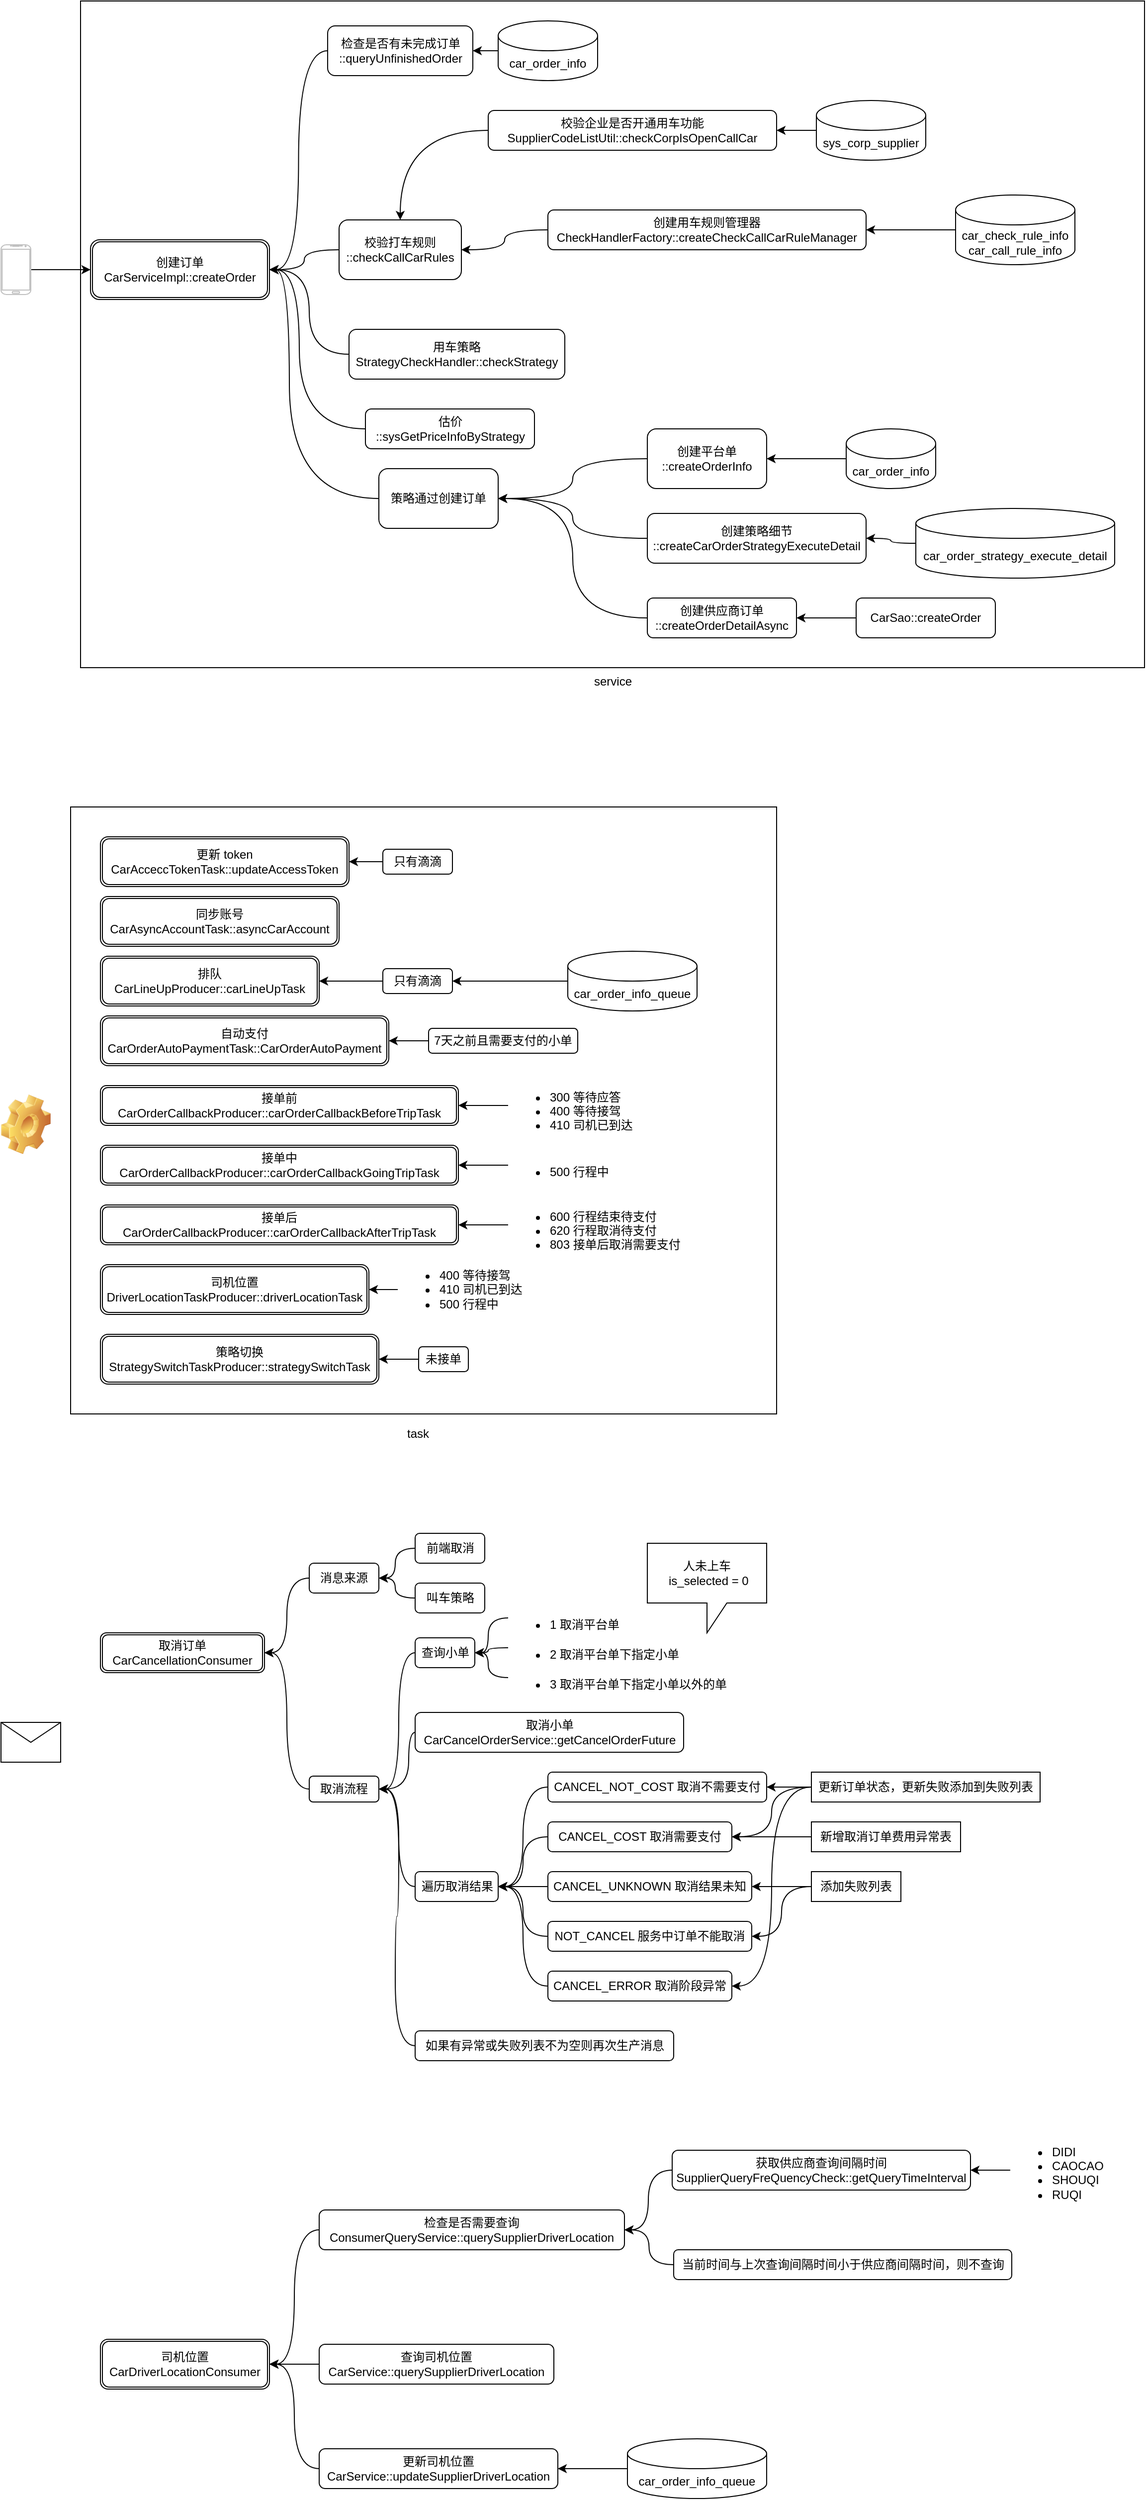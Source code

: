 <mxfile version="15.3.0" type="github">
  <diagram id="36eU4pKLtjQGRjDaztEr" name="订单状态">
    <mxGraphModel dx="2312" dy="922" grid="1" gridSize="10" guides="1" tooltips="1" connect="1" arrows="1" fold="1" page="1" pageScale="1" pageWidth="827" pageHeight="1169" math="0" shadow="0">
      <root>
        <mxCell id="0" />
        <mxCell id="1" parent="0" />
        <mxCell id="iOZaVTO8fL7gchkErI3n-64" value="" style="rounded=0;whiteSpace=wrap;html=1;" vertex="1" parent="1">
          <mxGeometry x="100" y="880" width="710" height="610" as="geometry" />
        </mxCell>
        <mxCell id="Fg9hLDMmJoLkrDjKvClW-10" value="service" style="verticalLabelPosition=bottom;verticalAlign=top;html=1;shape=mxgraph.basic.rect;fillColor2=none;strokeWidth=1;size=20;indent=5;sketch=0;shadow=0;" parent="1" vertex="1">
          <mxGeometry x="110" y="70" width="1070" height="670" as="geometry" />
        </mxCell>
        <mxCell id="Fg9hLDMmJoLkrDjKvClW-2" value="创建订单&lt;br&gt;CarServiceImpl::createOrder" style="shape=ext;double=1;rounded=1;whiteSpace=wrap;html=1;" parent="1" vertex="1">
          <mxGeometry x="120" y="310" width="180" height="60" as="geometry" />
        </mxCell>
        <mxCell id="Fg9hLDMmJoLkrDjKvClW-6" value="" style="edgeStyle=orthogonalEdgeStyle;rounded=0;orthogonalLoop=1;jettySize=auto;html=1;" parent="1" source="Fg9hLDMmJoLkrDjKvClW-5" target="Fg9hLDMmJoLkrDjKvClW-2" edge="1">
          <mxGeometry relative="1" as="geometry" />
        </mxCell>
        <mxCell id="Fg9hLDMmJoLkrDjKvClW-5" value="" style="verticalLabelPosition=bottom;verticalAlign=top;html=1;shadow=0;dashed=0;strokeWidth=1;shape=mxgraph.android.phone2;strokeColor=#c0c0c0;" parent="1" vertex="1">
          <mxGeometry x="30" y="315" width="30" height="50" as="geometry" />
        </mxCell>
        <mxCell id="iOZaVTO8fL7gchkErI3n-5" style="edgeStyle=orthogonalEdgeStyle;rounded=0;orthogonalLoop=1;jettySize=auto;html=1;entryX=1;entryY=0.5;entryDx=0;entryDy=0;curved=1;" edge="1" parent="1" source="iOZaVTO8fL7gchkErI3n-1" target="Fg9hLDMmJoLkrDjKvClW-2">
          <mxGeometry relative="1" as="geometry" />
        </mxCell>
        <mxCell id="iOZaVTO8fL7gchkErI3n-1" value="检查是否有未完成订单&lt;br&gt;::queryUnfinishedOrder" style="rounded=1;whiteSpace=wrap;html=1;" vertex="1" parent="1">
          <mxGeometry x="358.5" y="95" width="146" height="50" as="geometry" />
        </mxCell>
        <mxCell id="iOZaVTO8fL7gchkErI3n-6" value="" style="edgeStyle=orthogonalEdgeStyle;curved=1;rounded=0;orthogonalLoop=1;jettySize=auto;html=1;" edge="1" parent="1" source="iOZaVTO8fL7gchkErI3n-2" target="Fg9hLDMmJoLkrDjKvClW-2">
          <mxGeometry relative="1" as="geometry" />
        </mxCell>
        <mxCell id="iOZaVTO8fL7gchkErI3n-2" value="校验打车规则&lt;br&gt;::checkCallCarRules" style="rounded=1;whiteSpace=wrap;html=1;" vertex="1" parent="1">
          <mxGeometry x="370" y="290" width="123" height="60" as="geometry" />
        </mxCell>
        <mxCell id="iOZaVTO8fL7gchkErI3n-7" value="" style="edgeStyle=orthogonalEdgeStyle;curved=1;rounded=0;orthogonalLoop=1;jettySize=auto;html=1;" edge="1" parent="1" source="iOZaVTO8fL7gchkErI3n-3" target="iOZaVTO8fL7gchkErI3n-1">
          <mxGeometry relative="1" as="geometry" />
        </mxCell>
        <mxCell id="iOZaVTO8fL7gchkErI3n-3" value="car_order_info" style="shape=cylinder3;whiteSpace=wrap;html=1;boundedLbl=1;backgroundOutline=1;size=15;" vertex="1" parent="1">
          <mxGeometry x="530" y="90" width="100" height="60" as="geometry" />
        </mxCell>
        <mxCell id="iOZaVTO8fL7gchkErI3n-8" value="" style="edgeStyle=orthogonalEdgeStyle;curved=1;rounded=0;orthogonalLoop=1;jettySize=auto;html=1;" edge="1" parent="1" source="iOZaVTO8fL7gchkErI3n-4" target="iOZaVTO8fL7gchkErI3n-2">
          <mxGeometry relative="1" as="geometry" />
        </mxCell>
        <mxCell id="iOZaVTO8fL7gchkErI3n-4" value="校验企业是否开通用车功能&lt;br&gt;SupplierCodeListUtil::checkCorpIsOpenCallCar" style="rounded=1;whiteSpace=wrap;html=1;" vertex="1" parent="1">
          <mxGeometry x="520" y="180" width="290" height="40" as="geometry" />
        </mxCell>
        <mxCell id="iOZaVTO8fL7gchkErI3n-10" value="" style="edgeStyle=orthogonalEdgeStyle;curved=1;rounded=0;orthogonalLoop=1;jettySize=auto;html=1;" edge="1" parent="1" source="iOZaVTO8fL7gchkErI3n-9" target="iOZaVTO8fL7gchkErI3n-4">
          <mxGeometry relative="1" as="geometry" />
        </mxCell>
        <mxCell id="iOZaVTO8fL7gchkErI3n-9" value="sys_corp_supplier" style="shape=cylinder3;whiteSpace=wrap;html=1;boundedLbl=1;backgroundOutline=1;size=15;" vertex="1" parent="1">
          <mxGeometry x="850" y="170" width="110" height="60" as="geometry" />
        </mxCell>
        <mxCell id="iOZaVTO8fL7gchkErI3n-12" value="" style="edgeStyle=orthogonalEdgeStyle;curved=1;rounded=0;orthogonalLoop=1;jettySize=auto;html=1;" edge="1" parent="1" source="iOZaVTO8fL7gchkErI3n-11" target="iOZaVTO8fL7gchkErI3n-2">
          <mxGeometry relative="1" as="geometry" />
        </mxCell>
        <mxCell id="iOZaVTO8fL7gchkErI3n-11" value="创建用车规则管理器&lt;br&gt;CheckHandlerFactory::createCheckCallCarRuleManager" style="rounded=1;whiteSpace=wrap;html=1;" vertex="1" parent="1">
          <mxGeometry x="580" y="280" width="320" height="40" as="geometry" />
        </mxCell>
        <mxCell id="iOZaVTO8fL7gchkErI3n-14" value="" style="edgeStyle=orthogonalEdgeStyle;curved=1;rounded=0;orthogonalLoop=1;jettySize=auto;html=1;" edge="1" parent="1" source="iOZaVTO8fL7gchkErI3n-13" target="iOZaVTO8fL7gchkErI3n-11">
          <mxGeometry relative="1" as="geometry" />
        </mxCell>
        <mxCell id="iOZaVTO8fL7gchkErI3n-13" value="car_check_rule_info&lt;br&gt;car_call_rule_info" style="shape=cylinder3;whiteSpace=wrap;html=1;boundedLbl=1;backgroundOutline=1;size=15;" vertex="1" parent="1">
          <mxGeometry x="990" y="265" width="120" height="70" as="geometry" />
        </mxCell>
        <mxCell id="iOZaVTO8fL7gchkErI3n-16" style="edgeStyle=orthogonalEdgeStyle;curved=1;rounded=0;orthogonalLoop=1;jettySize=auto;html=1;" edge="1" parent="1" source="iOZaVTO8fL7gchkErI3n-15" target="Fg9hLDMmJoLkrDjKvClW-2">
          <mxGeometry relative="1" as="geometry">
            <Array as="points">
              <mxPoint x="340" y="425" />
              <mxPoint x="340" y="340" />
            </Array>
          </mxGeometry>
        </mxCell>
        <mxCell id="iOZaVTO8fL7gchkErI3n-15" value="用车策略&lt;br&gt;StrategyCheckHandler::checkStrategy" style="rounded=1;whiteSpace=wrap;html=1;" vertex="1" parent="1">
          <mxGeometry x="380" y="400" width="217" height="50" as="geometry" />
        </mxCell>
        <mxCell id="iOZaVTO8fL7gchkErI3n-18" style="edgeStyle=orthogonalEdgeStyle;curved=1;rounded=0;orthogonalLoop=1;jettySize=auto;html=1;entryX=1;entryY=0.5;entryDx=0;entryDy=0;" edge="1" parent="1" source="iOZaVTO8fL7gchkErI3n-17" target="Fg9hLDMmJoLkrDjKvClW-2">
          <mxGeometry relative="1" as="geometry">
            <Array as="points">
              <mxPoint x="330" y="500" />
              <mxPoint x="330" y="340" />
            </Array>
          </mxGeometry>
        </mxCell>
        <mxCell id="iOZaVTO8fL7gchkErI3n-17" value="估价&lt;br&gt;::sysGetPriceInfoByStrategy" style="rounded=1;whiteSpace=wrap;html=1;" vertex="1" parent="1">
          <mxGeometry x="396.5" y="480" width="170" height="40" as="geometry" />
        </mxCell>
        <mxCell id="iOZaVTO8fL7gchkErI3n-20" style="edgeStyle=orthogonalEdgeStyle;curved=1;rounded=0;orthogonalLoop=1;jettySize=auto;html=1;entryX=1;entryY=0.5;entryDx=0;entryDy=0;" edge="1" parent="1" source="iOZaVTO8fL7gchkErI3n-19" target="Fg9hLDMmJoLkrDjKvClW-2">
          <mxGeometry relative="1" as="geometry">
            <mxPoint x="310" y="340" as="targetPoint" />
            <Array as="points">
              <mxPoint x="320" y="570" />
              <mxPoint x="320" y="340" />
            </Array>
          </mxGeometry>
        </mxCell>
        <mxCell id="iOZaVTO8fL7gchkErI3n-19" value="策略通过创建订单" style="rounded=1;whiteSpace=wrap;html=1;" vertex="1" parent="1">
          <mxGeometry x="410" y="540" width="120" height="60" as="geometry" />
        </mxCell>
        <mxCell id="iOZaVTO8fL7gchkErI3n-22" value="" style="edgeStyle=orthogonalEdgeStyle;curved=1;rounded=0;orthogonalLoop=1;jettySize=auto;html=1;entryX=1;entryY=0.5;entryDx=0;entryDy=0;" edge="1" parent="1" source="iOZaVTO8fL7gchkErI3n-21" target="iOZaVTO8fL7gchkErI3n-19">
          <mxGeometry relative="1" as="geometry" />
        </mxCell>
        <mxCell id="iOZaVTO8fL7gchkErI3n-21" value="创建平台单&lt;br&gt;::createOrderInfo" style="rounded=1;whiteSpace=wrap;html=1;" vertex="1" parent="1">
          <mxGeometry x="680" y="500" width="120" height="60" as="geometry" />
        </mxCell>
        <mxCell id="iOZaVTO8fL7gchkErI3n-24" value="" style="edgeStyle=orthogonalEdgeStyle;curved=1;rounded=0;orthogonalLoop=1;jettySize=auto;html=1;" edge="1" parent="1" source="iOZaVTO8fL7gchkErI3n-23" target="iOZaVTO8fL7gchkErI3n-21">
          <mxGeometry relative="1" as="geometry" />
        </mxCell>
        <mxCell id="iOZaVTO8fL7gchkErI3n-23" value="car_order_info" style="shape=cylinder3;whiteSpace=wrap;html=1;boundedLbl=1;backgroundOutline=1;size=15;" vertex="1" parent="1">
          <mxGeometry x="880" y="500" width="90" height="60" as="geometry" />
        </mxCell>
        <mxCell id="iOZaVTO8fL7gchkErI3n-28" style="edgeStyle=orthogonalEdgeStyle;curved=1;rounded=0;orthogonalLoop=1;jettySize=auto;html=1;entryX=1;entryY=0.5;entryDx=0;entryDy=0;" edge="1" parent="1" source="iOZaVTO8fL7gchkErI3n-25" target="iOZaVTO8fL7gchkErI3n-19">
          <mxGeometry relative="1" as="geometry" />
        </mxCell>
        <mxCell id="iOZaVTO8fL7gchkErI3n-25" value="创建策略细节&lt;br&gt;::createCarOrderStrategyExecuteDetail" style="rounded=1;whiteSpace=wrap;html=1;" vertex="1" parent="1">
          <mxGeometry x="680" y="585" width="220" height="50" as="geometry" />
        </mxCell>
        <mxCell id="iOZaVTO8fL7gchkErI3n-27" value="" style="edgeStyle=orthogonalEdgeStyle;curved=1;rounded=0;orthogonalLoop=1;jettySize=auto;html=1;" edge="1" parent="1" source="iOZaVTO8fL7gchkErI3n-26" target="iOZaVTO8fL7gchkErI3n-25">
          <mxGeometry relative="1" as="geometry" />
        </mxCell>
        <mxCell id="iOZaVTO8fL7gchkErI3n-26" value="car_order_strategy_execute_detail" style="shape=cylinder3;whiteSpace=wrap;html=1;boundedLbl=1;backgroundOutline=1;size=15;" vertex="1" parent="1">
          <mxGeometry x="950" y="580" width="200" height="70" as="geometry" />
        </mxCell>
        <mxCell id="iOZaVTO8fL7gchkErI3n-30" style="edgeStyle=orthogonalEdgeStyle;curved=1;rounded=0;orthogonalLoop=1;jettySize=auto;html=1;entryX=1;entryY=0.5;entryDx=0;entryDy=0;" edge="1" parent="1" source="iOZaVTO8fL7gchkErI3n-29" target="iOZaVTO8fL7gchkErI3n-19">
          <mxGeometry relative="1" as="geometry" />
        </mxCell>
        <mxCell id="iOZaVTO8fL7gchkErI3n-29" value="创建供应商订单&lt;br&gt;::createOrderDetailAsync" style="rounded=1;whiteSpace=wrap;html=1;" vertex="1" parent="1">
          <mxGeometry x="680" y="670" width="150" height="40" as="geometry" />
        </mxCell>
        <mxCell id="iOZaVTO8fL7gchkErI3n-32" value="" style="edgeStyle=orthogonalEdgeStyle;curved=1;rounded=0;orthogonalLoop=1;jettySize=auto;html=1;" edge="1" parent="1" source="iOZaVTO8fL7gchkErI3n-31" target="iOZaVTO8fL7gchkErI3n-29">
          <mxGeometry relative="1" as="geometry" />
        </mxCell>
        <mxCell id="iOZaVTO8fL7gchkErI3n-31" value="CarSao::createOrder" style="rounded=1;whiteSpace=wrap;html=1;" vertex="1" parent="1">
          <mxGeometry x="890" y="670" width="140" height="40" as="geometry" />
        </mxCell>
        <mxCell id="iOZaVTO8fL7gchkErI3n-33" value="" style="shape=image;html=1;verticalLabelPosition=bottom;verticalAlign=top;imageAspect=0;image=img/clipart/Gear_128x128.png" vertex="1" parent="1">
          <mxGeometry x="30" y="1169" width="50" height="60" as="geometry" />
        </mxCell>
        <mxCell id="iOZaVTO8fL7gchkErI3n-35" value="更新 token&lt;br&gt;CarAcceccTokenTask::updateAccessToken" style="shape=ext;double=1;rounded=1;whiteSpace=wrap;html=1;" vertex="1" parent="1">
          <mxGeometry x="130" y="910" width="250" height="50" as="geometry" />
        </mxCell>
        <mxCell id="iOZaVTO8fL7gchkErI3n-36" value="同步账号&lt;br&gt;CarAsyncAccountTask::asyncCarAccount" style="shape=ext;double=1;rounded=1;whiteSpace=wrap;html=1;" vertex="1" parent="1">
          <mxGeometry x="130" y="970" width="240" height="50" as="geometry" />
        </mxCell>
        <mxCell id="iOZaVTO8fL7gchkErI3n-37" value="排队&lt;br&gt;CarLineUpProducer::carLineUpTask" style="shape=ext;double=1;rounded=1;whiteSpace=wrap;html=1;" vertex="1" parent="1">
          <mxGeometry x="130" y="1030" width="220" height="50" as="geometry" />
        </mxCell>
        <mxCell id="iOZaVTO8fL7gchkErI3n-42" value="" style="edgeStyle=orthogonalEdgeStyle;curved=1;rounded=0;orthogonalLoop=1;jettySize=auto;html=1;" edge="1" parent="1" source="iOZaVTO8fL7gchkErI3n-38">
          <mxGeometry relative="1" as="geometry">
            <mxPoint x="380" y="935" as="targetPoint" />
          </mxGeometry>
        </mxCell>
        <mxCell id="iOZaVTO8fL7gchkErI3n-38" value="只有滴滴" style="rounded=1;whiteSpace=wrap;html=1;" vertex="1" parent="1">
          <mxGeometry x="414" y="922.5" width="70" height="25" as="geometry" />
        </mxCell>
        <mxCell id="iOZaVTO8fL7gchkErI3n-43" value="" style="edgeStyle=orthogonalEdgeStyle;curved=1;rounded=0;orthogonalLoop=1;jettySize=auto;html=1;" edge="1" parent="1" source="iOZaVTO8fL7gchkErI3n-40" target="iOZaVTO8fL7gchkErI3n-37">
          <mxGeometry relative="1" as="geometry" />
        </mxCell>
        <mxCell id="iOZaVTO8fL7gchkErI3n-40" value="只有滴滴" style="rounded=1;whiteSpace=wrap;html=1;" vertex="1" parent="1">
          <mxGeometry x="414" y="1042.5" width="70" height="25" as="geometry" />
        </mxCell>
        <mxCell id="iOZaVTO8fL7gchkErI3n-45" value="" style="edgeStyle=orthogonalEdgeStyle;curved=1;rounded=0;orthogonalLoop=1;jettySize=auto;html=1;" edge="1" parent="1" source="iOZaVTO8fL7gchkErI3n-44" target="iOZaVTO8fL7gchkErI3n-40">
          <mxGeometry relative="1" as="geometry" />
        </mxCell>
        <mxCell id="iOZaVTO8fL7gchkErI3n-44" value="car_order_info_queue" style="shape=cylinder3;whiteSpace=wrap;html=1;boundedLbl=1;backgroundOutline=1;size=15;" vertex="1" parent="1">
          <mxGeometry x="600" y="1025" width="130" height="60" as="geometry" />
        </mxCell>
        <mxCell id="iOZaVTO8fL7gchkErI3n-46" value="自动支付&lt;br&gt;CarOrderAutoPaymentTask::CarOrderAutoPayment" style="shape=ext;double=1;rounded=1;whiteSpace=wrap;html=1;" vertex="1" parent="1">
          <mxGeometry x="130" y="1090" width="290" height="50" as="geometry" />
        </mxCell>
        <mxCell id="iOZaVTO8fL7gchkErI3n-50" value="" style="edgeStyle=orthogonalEdgeStyle;curved=1;rounded=0;orthogonalLoop=1;jettySize=auto;html=1;" edge="1" parent="1" source="iOZaVTO8fL7gchkErI3n-49" target="iOZaVTO8fL7gchkErI3n-46">
          <mxGeometry relative="1" as="geometry" />
        </mxCell>
        <mxCell id="iOZaVTO8fL7gchkErI3n-49" value="&lt;span&gt;7天之前且需要支付的小单&lt;/span&gt;" style="rounded=1;whiteSpace=wrap;html=1;" vertex="1" parent="1">
          <mxGeometry x="460" y="1102.5" width="150" height="25" as="geometry" />
        </mxCell>
        <mxCell id="iOZaVTO8fL7gchkErI3n-51" value="接单前&lt;br&gt;CarOrderCallbackProducer::carOrderCallbackBeforeTripTask" style="shape=ext;double=1;rounded=1;whiteSpace=wrap;html=1;" vertex="1" parent="1">
          <mxGeometry x="130" y="1160" width="360" height="40" as="geometry" />
        </mxCell>
        <mxCell id="iOZaVTO8fL7gchkErI3n-52" value="接单中&lt;br&gt;CarOrderCallbackProducer::carOrderCallbackGoingTripTask" style="shape=ext;double=1;rounded=1;whiteSpace=wrap;html=1;" vertex="1" parent="1">
          <mxGeometry x="130" y="1220" width="360" height="40" as="geometry" />
        </mxCell>
        <mxCell id="iOZaVTO8fL7gchkErI3n-53" value="接单后&lt;br&gt;CarOrderCallbackProducer::carOrderCallbackAfterTripTask" style="shape=ext;double=1;rounded=1;whiteSpace=wrap;html=1;" vertex="1" parent="1">
          <mxGeometry x="130" y="1280" width="360" height="40" as="geometry" />
        </mxCell>
        <mxCell id="iOZaVTO8fL7gchkErI3n-56" value="" style="edgeStyle=orthogonalEdgeStyle;curved=1;rounded=0;orthogonalLoop=1;jettySize=auto;html=1;" edge="1" parent="1" source="iOZaVTO8fL7gchkErI3n-55" target="iOZaVTO8fL7gchkErI3n-51">
          <mxGeometry relative="1" as="geometry" />
        </mxCell>
        <mxCell id="iOZaVTO8fL7gchkErI3n-55" value="&lt;ul&gt;&lt;li&gt;300 等待应答&lt;/li&gt;&lt;li&gt;400 等待接驾&lt;/li&gt;&lt;li&gt;410 司机已到达&lt;/li&gt;&lt;/ul&gt;" style="text;strokeColor=none;fillColor=none;html=1;whiteSpace=wrap;verticalAlign=middle;overflow=hidden;" vertex="1" parent="1">
          <mxGeometry x="540" y="1150" width="130" height="60" as="geometry" />
        </mxCell>
        <mxCell id="iOZaVTO8fL7gchkErI3n-58" value="" style="edgeStyle=orthogonalEdgeStyle;curved=1;rounded=0;orthogonalLoop=1;jettySize=auto;html=1;" edge="1" parent="1" source="iOZaVTO8fL7gchkErI3n-57" target="iOZaVTO8fL7gchkErI3n-52">
          <mxGeometry relative="1" as="geometry" />
        </mxCell>
        <mxCell id="iOZaVTO8fL7gchkErI3n-57" value="&lt;ul&gt;&lt;li&gt;500 行程中&lt;/li&gt;&lt;/ul&gt;" style="text;strokeColor=none;fillColor=none;html=1;whiteSpace=wrap;verticalAlign=middle;overflow=hidden;" vertex="1" parent="1">
          <mxGeometry x="540" y="1225" width="110" height="30" as="geometry" />
        </mxCell>
        <mxCell id="iOZaVTO8fL7gchkErI3n-60" value="" style="edgeStyle=orthogonalEdgeStyle;curved=1;rounded=0;orthogonalLoop=1;jettySize=auto;html=1;" edge="1" parent="1" source="iOZaVTO8fL7gchkErI3n-59" target="iOZaVTO8fL7gchkErI3n-53">
          <mxGeometry relative="1" as="geometry" />
        </mxCell>
        <mxCell id="iOZaVTO8fL7gchkErI3n-59" value="&lt;ul&gt;&lt;li&gt;600 行程结束待支付&lt;/li&gt;&lt;li&gt;620 行程取消待支付&lt;/li&gt;&lt;li&gt;803 接单后取消需要支付&lt;/li&gt;&lt;/ul&gt;" style="text;strokeColor=none;fillColor=none;html=1;whiteSpace=wrap;verticalAlign=middle;overflow=hidden;" vertex="1" parent="1">
          <mxGeometry x="540" y="1270" width="180" height="60" as="geometry" />
        </mxCell>
        <mxCell id="iOZaVTO8fL7gchkErI3n-61" value="司机位置&lt;br&gt;DriverLocationTaskProducer::driverLocationTask" style="shape=ext;double=1;rounded=1;whiteSpace=wrap;html=1;" vertex="1" parent="1">
          <mxGeometry x="130" y="1340" width="270" height="50" as="geometry" />
        </mxCell>
        <mxCell id="iOZaVTO8fL7gchkErI3n-62" value="策略切换&lt;br&gt;StrategySwitchTaskProducer::strategySwitchTask" style="shape=ext;double=1;rounded=1;whiteSpace=wrap;html=1;" vertex="1" parent="1">
          <mxGeometry x="130" y="1410" width="280" height="50" as="geometry" />
        </mxCell>
        <mxCell id="iOZaVTO8fL7gchkErI3n-65" value="task" style="text;html=1;align=center;verticalAlign=middle;resizable=0;points=[];autosize=1;strokeColor=none;fillColor=none;" vertex="1" parent="1">
          <mxGeometry x="429" y="1500" width="40" height="20" as="geometry" />
        </mxCell>
        <mxCell id="iOZaVTO8fL7gchkErI3n-67" value="" style="edgeStyle=orthogonalEdgeStyle;curved=1;rounded=0;orthogonalLoop=1;jettySize=auto;html=1;" edge="1" parent="1" source="iOZaVTO8fL7gchkErI3n-66" target="iOZaVTO8fL7gchkErI3n-62">
          <mxGeometry relative="1" as="geometry" />
        </mxCell>
        <mxCell id="iOZaVTO8fL7gchkErI3n-66" value="未接单" style="rounded=1;whiteSpace=wrap;html=1;" vertex="1" parent="1">
          <mxGeometry x="450" y="1422.5" width="50" height="25" as="geometry" />
        </mxCell>
        <mxCell id="iOZaVTO8fL7gchkErI3n-69" value="" style="edgeStyle=orthogonalEdgeStyle;curved=1;rounded=0;orthogonalLoop=1;jettySize=auto;html=1;" edge="1" parent="1" source="iOZaVTO8fL7gchkErI3n-68" target="iOZaVTO8fL7gchkErI3n-61">
          <mxGeometry relative="1" as="geometry" />
        </mxCell>
        <mxCell id="iOZaVTO8fL7gchkErI3n-68" value="&lt;ul&gt;&lt;li&gt;400 等待接驾&lt;/li&gt;&lt;li&gt;410 司机已到达&lt;/li&gt;&lt;li&gt;500 行程中&lt;/li&gt;&lt;/ul&gt;" style="text;strokeColor=none;fillColor=none;html=1;whiteSpace=wrap;verticalAlign=middle;overflow=hidden;" vertex="1" parent="1">
          <mxGeometry x="429" y="1327.5" width="130" height="75" as="geometry" />
        </mxCell>
        <mxCell id="iOZaVTO8fL7gchkErI3n-70" value="" style="shape=message;html=1;whiteSpace=wrap;html=1;outlineConnect=0;" vertex="1" parent="1">
          <mxGeometry x="30" y="1800" width="60" height="40" as="geometry" />
        </mxCell>
        <mxCell id="iOZaVTO8fL7gchkErI3n-71" value="取消订单&lt;br&gt;CarCancellationConsumer" style="shape=ext;double=1;rounded=1;whiteSpace=wrap;html=1;" vertex="1" parent="1">
          <mxGeometry x="130" y="1710" width="165" height="40" as="geometry" />
        </mxCell>
        <mxCell id="iOZaVTO8fL7gchkErI3n-77" style="edgeStyle=orthogonalEdgeStyle;curved=1;rounded=0;orthogonalLoop=1;jettySize=auto;html=1;entryX=1;entryY=0.5;entryDx=0;entryDy=0;" edge="1" parent="1" source="iOZaVTO8fL7gchkErI3n-72" target="iOZaVTO8fL7gchkErI3n-71">
          <mxGeometry relative="1" as="geometry" />
        </mxCell>
        <mxCell id="iOZaVTO8fL7gchkErI3n-72" value="消息来源" style="rounded=1;whiteSpace=wrap;html=1;" vertex="1" parent="1">
          <mxGeometry x="340" y="1640" width="70" height="30" as="geometry" />
        </mxCell>
        <mxCell id="iOZaVTO8fL7gchkErI3n-75" value="" style="edgeStyle=orthogonalEdgeStyle;curved=1;rounded=0;orthogonalLoop=1;jettySize=auto;html=1;" edge="1" parent="1" source="iOZaVTO8fL7gchkErI3n-73" target="iOZaVTO8fL7gchkErI3n-72">
          <mxGeometry relative="1" as="geometry" />
        </mxCell>
        <mxCell id="iOZaVTO8fL7gchkErI3n-73" value="前端取消" style="rounded=1;whiteSpace=wrap;html=1;" vertex="1" parent="1">
          <mxGeometry x="446.5" y="1610" width="70" height="30" as="geometry" />
        </mxCell>
        <mxCell id="iOZaVTO8fL7gchkErI3n-76" value="" style="edgeStyle=orthogonalEdgeStyle;curved=1;rounded=0;orthogonalLoop=1;jettySize=auto;html=1;" edge="1" parent="1" source="iOZaVTO8fL7gchkErI3n-74" target="iOZaVTO8fL7gchkErI3n-72">
          <mxGeometry relative="1" as="geometry" />
        </mxCell>
        <mxCell id="iOZaVTO8fL7gchkErI3n-74" value="叫车策略" style="rounded=1;whiteSpace=wrap;html=1;" vertex="1" parent="1">
          <mxGeometry x="446.5" y="1660" width="70" height="30" as="geometry" />
        </mxCell>
        <mxCell id="iOZaVTO8fL7gchkErI3n-82" value="" style="edgeStyle=orthogonalEdgeStyle;curved=1;rounded=0;orthogonalLoop=1;jettySize=auto;html=1;entryX=1;entryY=0.5;entryDx=0;entryDy=0;" edge="1" parent="1" source="iOZaVTO8fL7gchkErI3n-78" target="iOZaVTO8fL7gchkErI3n-71">
          <mxGeometry relative="1" as="geometry" />
        </mxCell>
        <mxCell id="iOZaVTO8fL7gchkErI3n-78" value="取消流程" style="rounded=1;whiteSpace=wrap;html=1;" vertex="1" parent="1">
          <mxGeometry x="340" y="1854" width="70" height="26" as="geometry" />
        </mxCell>
        <mxCell id="iOZaVTO8fL7gchkErI3n-95" value="" style="edgeStyle=orthogonalEdgeStyle;curved=1;rounded=0;orthogonalLoop=1;jettySize=auto;html=1;entryX=1;entryY=0.5;entryDx=0;entryDy=0;" edge="1" parent="1" source="iOZaVTO8fL7gchkErI3n-83" target="iOZaVTO8fL7gchkErI3n-78">
          <mxGeometry relative="1" as="geometry">
            <Array as="points">
              <mxPoint x="430" y="1730" />
              <mxPoint x="430" y="1867" />
            </Array>
          </mxGeometry>
        </mxCell>
        <mxCell id="iOZaVTO8fL7gchkErI3n-83" value="查询小单" style="rounded=1;whiteSpace=wrap;html=1;" vertex="1" parent="1">
          <mxGeometry x="446.5" y="1715" width="60" height="30" as="geometry" />
        </mxCell>
        <mxCell id="iOZaVTO8fL7gchkErI3n-85" value="" style="edgeStyle=orthogonalEdgeStyle;curved=1;rounded=0;orthogonalLoop=1;jettySize=auto;html=1;entryX=1;entryY=0.5;entryDx=0;entryDy=0;" edge="1" parent="1" source="iOZaVTO8fL7gchkErI3n-84" target="iOZaVTO8fL7gchkErI3n-83">
          <mxGeometry relative="1" as="geometry" />
        </mxCell>
        <mxCell id="iOZaVTO8fL7gchkErI3n-84" value="&lt;ul&gt;&lt;li&gt;1 取消平台单&lt;/li&gt;&lt;/ul&gt;" style="text;strokeColor=none;fillColor=none;html=1;whiteSpace=wrap;verticalAlign=middle;overflow=hidden;" vertex="1" parent="1">
          <mxGeometry x="540" y="1680" width="120" height="30" as="geometry" />
        </mxCell>
        <mxCell id="iOZaVTO8fL7gchkErI3n-88" value="" style="edgeStyle=orthogonalEdgeStyle;curved=1;rounded=0;orthogonalLoop=1;jettySize=auto;html=1;" edge="1" parent="1" source="iOZaVTO8fL7gchkErI3n-86" target="iOZaVTO8fL7gchkErI3n-83">
          <mxGeometry relative="1" as="geometry" />
        </mxCell>
        <mxCell id="iOZaVTO8fL7gchkErI3n-86" value="&lt;ul&gt;&lt;li&gt;2 取消平台单下指定小单&lt;/li&gt;&lt;/ul&gt;" style="text;strokeColor=none;fillColor=none;html=1;whiteSpace=wrap;verticalAlign=middle;overflow=hidden;" vertex="1" parent="1">
          <mxGeometry x="540" y="1710" width="180" height="30" as="geometry" />
        </mxCell>
        <mxCell id="iOZaVTO8fL7gchkErI3n-89" value="" style="edgeStyle=orthogonalEdgeStyle;curved=1;rounded=0;orthogonalLoop=1;jettySize=auto;html=1;" edge="1" parent="1" source="iOZaVTO8fL7gchkErI3n-87" target="iOZaVTO8fL7gchkErI3n-83">
          <mxGeometry relative="1" as="geometry" />
        </mxCell>
        <mxCell id="iOZaVTO8fL7gchkErI3n-87" value="&lt;ul&gt;&lt;li&gt;3 取消平台单下指定小单以外的单&lt;/li&gt;&lt;/ul&gt;" style="text;strokeColor=none;fillColor=none;html=1;whiteSpace=wrap;verticalAlign=middle;overflow=hidden;" vertex="1" parent="1">
          <mxGeometry x="540" y="1740" width="220" height="30" as="geometry" />
        </mxCell>
        <mxCell id="iOZaVTO8fL7gchkErI3n-94" value="人未上车&lt;br&gt;&amp;nbsp;is_selected = 0" style="shape=callout;whiteSpace=wrap;html=1;perimeter=calloutPerimeter;rotation=0;" vertex="1" parent="1">
          <mxGeometry x="680" y="1620" width="120" height="90" as="geometry" />
        </mxCell>
        <mxCell id="iOZaVTO8fL7gchkErI3n-97" value="" style="edgeStyle=orthogonalEdgeStyle;curved=1;rounded=0;orthogonalLoop=1;jettySize=auto;html=1;entryX=1;entryY=0.5;entryDx=0;entryDy=0;" edge="1" parent="1" source="iOZaVTO8fL7gchkErI3n-96" target="iOZaVTO8fL7gchkErI3n-78">
          <mxGeometry relative="1" as="geometry">
            <Array as="points">
              <mxPoint x="440" y="1810" />
              <mxPoint x="440" y="1867" />
            </Array>
          </mxGeometry>
        </mxCell>
        <mxCell id="iOZaVTO8fL7gchkErI3n-96" value="取消小单&lt;br&gt;CarCancelOrderService::getCancelOrderFuture" style="rounded=1;whiteSpace=wrap;html=1;" vertex="1" parent="1">
          <mxGeometry x="446.5" y="1790" width="270" height="40" as="geometry" />
        </mxCell>
        <mxCell id="iOZaVTO8fL7gchkErI3n-123" style="edgeStyle=orthogonalEdgeStyle;curved=1;rounded=0;orthogonalLoop=1;jettySize=auto;html=1;entryX=1;entryY=0.5;entryDx=0;entryDy=0;" edge="1" parent="1" source="iOZaVTO8fL7gchkErI3n-98" target="iOZaVTO8fL7gchkErI3n-78">
          <mxGeometry relative="1" as="geometry">
            <Array as="points">
              <mxPoint x="430" y="1965" />
              <mxPoint x="430" y="1867" />
            </Array>
          </mxGeometry>
        </mxCell>
        <mxCell id="iOZaVTO8fL7gchkErI3n-98" value="遍历取消结果" style="rounded=1;whiteSpace=wrap;html=1;" vertex="1" parent="1">
          <mxGeometry x="446.5" y="1950" width="83.5" height="30" as="geometry" />
        </mxCell>
        <mxCell id="iOZaVTO8fL7gchkErI3n-117" style="edgeStyle=orthogonalEdgeStyle;curved=1;rounded=0;orthogonalLoop=1;jettySize=auto;html=1;entryX=1;entryY=0.5;entryDx=0;entryDy=0;" edge="1" parent="1" source="iOZaVTO8fL7gchkErI3n-99" target="iOZaVTO8fL7gchkErI3n-98">
          <mxGeometry relative="1" as="geometry" />
        </mxCell>
        <mxCell id="iOZaVTO8fL7gchkErI3n-99" value="CANCEL_NOT_COST 取消不需要支付" style="rounded=1;whiteSpace=wrap;html=1;" vertex="1" parent="1">
          <mxGeometry x="580" y="1850" width="220" height="30" as="geometry" />
        </mxCell>
        <mxCell id="iOZaVTO8fL7gchkErI3n-106" value="" style="edgeStyle=orthogonalEdgeStyle;curved=1;rounded=0;orthogonalLoop=1;jettySize=auto;html=1;" edge="1" parent="1" source="iOZaVTO8fL7gchkErI3n-100" target="iOZaVTO8fL7gchkErI3n-99">
          <mxGeometry relative="1" as="geometry">
            <mxPoint x="805" y="1865" as="targetPoint" />
          </mxGeometry>
        </mxCell>
        <mxCell id="iOZaVTO8fL7gchkErI3n-112" style="edgeStyle=orthogonalEdgeStyle;curved=1;rounded=0;orthogonalLoop=1;jettySize=auto;html=1;entryX=1;entryY=0.5;entryDx=0;entryDy=0;" edge="1" parent="1" source="iOZaVTO8fL7gchkErI3n-100" target="iOZaVTO8fL7gchkErI3n-101">
          <mxGeometry relative="1" as="geometry" />
        </mxCell>
        <mxCell id="iOZaVTO8fL7gchkErI3n-114" style="edgeStyle=orthogonalEdgeStyle;curved=1;rounded=0;orthogonalLoop=1;jettySize=auto;html=1;entryX=1;entryY=0.5;entryDx=0;entryDy=0;" edge="1" parent="1" source="iOZaVTO8fL7gchkErI3n-100" target="iOZaVTO8fL7gchkErI3n-113">
          <mxGeometry relative="1" as="geometry" />
        </mxCell>
        <mxCell id="iOZaVTO8fL7gchkErI3n-100" value="更新订单状态，更新失败添加到失败列表" style="rounded=0;whiteSpace=wrap;html=1;" vertex="1" parent="1">
          <mxGeometry x="845" y="1850" width="230" height="30" as="geometry" />
        </mxCell>
        <mxCell id="iOZaVTO8fL7gchkErI3n-118" style="edgeStyle=orthogonalEdgeStyle;curved=1;rounded=0;orthogonalLoop=1;jettySize=auto;html=1;entryX=1;entryY=0.5;entryDx=0;entryDy=0;" edge="1" parent="1" source="iOZaVTO8fL7gchkErI3n-101" target="iOZaVTO8fL7gchkErI3n-98">
          <mxGeometry relative="1" as="geometry" />
        </mxCell>
        <mxCell id="iOZaVTO8fL7gchkErI3n-101" value="CANCEL_COST 取消需要支付" style="rounded=1;whiteSpace=wrap;html=1;" vertex="1" parent="1">
          <mxGeometry x="580" y="1900" width="185" height="30" as="geometry" />
        </mxCell>
        <mxCell id="iOZaVTO8fL7gchkErI3n-105" value="" style="edgeStyle=orthogonalEdgeStyle;curved=1;rounded=0;orthogonalLoop=1;jettySize=auto;html=1;" edge="1" parent="1" source="iOZaVTO8fL7gchkErI3n-102">
          <mxGeometry relative="1" as="geometry">
            <mxPoint x="765" y="1915" as="targetPoint" />
          </mxGeometry>
        </mxCell>
        <mxCell id="iOZaVTO8fL7gchkErI3n-102" value="新增取消订单费用异常表" style="rounded=0;whiteSpace=wrap;html=1;" vertex="1" parent="1">
          <mxGeometry x="845" y="1900" width="150" height="30" as="geometry" />
        </mxCell>
        <mxCell id="iOZaVTO8fL7gchkErI3n-119" style="edgeStyle=orthogonalEdgeStyle;curved=1;rounded=0;orthogonalLoop=1;jettySize=auto;html=1;entryX=1;entryY=0.5;entryDx=0;entryDy=0;" edge="1" parent="1" source="iOZaVTO8fL7gchkErI3n-103" target="iOZaVTO8fL7gchkErI3n-98">
          <mxGeometry relative="1" as="geometry" />
        </mxCell>
        <mxCell id="iOZaVTO8fL7gchkErI3n-103" value="CANCEL_UNKNOWN 取消结果未知" style="rounded=1;whiteSpace=wrap;html=1;" vertex="1" parent="1">
          <mxGeometry x="580" y="1950" width="205" height="30" as="geometry" />
        </mxCell>
        <mxCell id="iOZaVTO8fL7gchkErI3n-109" value="" style="edgeStyle=orthogonalEdgeStyle;curved=1;rounded=0;orthogonalLoop=1;jettySize=auto;html=1;" edge="1" parent="1" source="iOZaVTO8fL7gchkErI3n-104" target="iOZaVTO8fL7gchkErI3n-103">
          <mxGeometry relative="1" as="geometry" />
        </mxCell>
        <mxCell id="iOZaVTO8fL7gchkErI3n-111" style="edgeStyle=orthogonalEdgeStyle;curved=1;rounded=0;orthogonalLoop=1;jettySize=auto;html=1;entryX=1;entryY=0.5;entryDx=0;entryDy=0;" edge="1" parent="1" source="iOZaVTO8fL7gchkErI3n-104" target="iOZaVTO8fL7gchkErI3n-110">
          <mxGeometry relative="1" as="geometry" />
        </mxCell>
        <mxCell id="iOZaVTO8fL7gchkErI3n-104" value="添加失败列表" style="rounded=0;whiteSpace=wrap;html=1;" vertex="1" parent="1">
          <mxGeometry x="845" y="1950" width="90" height="30" as="geometry" />
        </mxCell>
        <mxCell id="iOZaVTO8fL7gchkErI3n-120" style="edgeStyle=orthogonalEdgeStyle;curved=1;rounded=0;orthogonalLoop=1;jettySize=auto;html=1;entryX=1;entryY=0.5;entryDx=0;entryDy=0;" edge="1" parent="1" source="iOZaVTO8fL7gchkErI3n-110" target="iOZaVTO8fL7gchkErI3n-98">
          <mxGeometry relative="1" as="geometry" />
        </mxCell>
        <mxCell id="iOZaVTO8fL7gchkErI3n-110" value="NOT_CANCEL 服务中订单不能取消" style="rounded=1;whiteSpace=wrap;html=1;" vertex="1" parent="1">
          <mxGeometry x="580" y="2000" width="205" height="30" as="geometry" />
        </mxCell>
        <mxCell id="iOZaVTO8fL7gchkErI3n-122" style="edgeStyle=orthogonalEdgeStyle;curved=1;rounded=0;orthogonalLoop=1;jettySize=auto;html=1;entryX=1;entryY=0.5;entryDx=0;entryDy=0;" edge="1" parent="1" source="iOZaVTO8fL7gchkErI3n-113" target="iOZaVTO8fL7gchkErI3n-98">
          <mxGeometry relative="1" as="geometry" />
        </mxCell>
        <mxCell id="iOZaVTO8fL7gchkErI3n-113" value="CANCEL_ERROR 取消阶段异常" style="rounded=1;whiteSpace=wrap;html=1;" vertex="1" parent="1">
          <mxGeometry x="580" y="2050" width="185" height="30" as="geometry" />
        </mxCell>
        <mxCell id="iOZaVTO8fL7gchkErI3n-124" style="edgeStyle=orthogonalEdgeStyle;curved=1;rounded=0;orthogonalLoop=1;jettySize=auto;html=1;entryX=1;entryY=0.5;entryDx=0;entryDy=0;" edge="1" parent="1" source="iOZaVTO8fL7gchkErI3n-115" target="iOZaVTO8fL7gchkErI3n-78">
          <mxGeometry relative="1" as="geometry" />
        </mxCell>
        <mxCell id="iOZaVTO8fL7gchkErI3n-115" value="如果有异常或失败列表不为空则再次生产消息" style="rounded=1;whiteSpace=wrap;html=1;" vertex="1" parent="1">
          <mxGeometry x="446.5" y="2110" width="260" height="30" as="geometry" />
        </mxCell>
        <mxCell id="iOZaVTO8fL7gchkErI3n-125" value="司机位置&lt;br&gt;CarDriverLocationConsumer" style="shape=ext;double=1;rounded=1;whiteSpace=wrap;html=1;" vertex="1" parent="1">
          <mxGeometry x="130" y="2420" width="170" height="50" as="geometry" />
        </mxCell>
        <mxCell id="iOZaVTO8fL7gchkErI3n-131" style="edgeStyle=orthogonalEdgeStyle;curved=1;rounded=0;orthogonalLoop=1;jettySize=auto;html=1;entryX=1;entryY=0.5;entryDx=0;entryDy=0;" edge="1" parent="1" source="iOZaVTO8fL7gchkErI3n-126" target="iOZaVTO8fL7gchkErI3n-125">
          <mxGeometry relative="1" as="geometry" />
        </mxCell>
        <mxCell id="iOZaVTO8fL7gchkErI3n-126" value="检查是否需要查询&lt;br&gt;ConsumerQueryService::querySupplierDriverLocation" style="rounded=1;whiteSpace=wrap;html=1;" vertex="1" parent="1">
          <mxGeometry x="350" y="2290" width="307" height="40" as="geometry" />
        </mxCell>
        <mxCell id="iOZaVTO8fL7gchkErI3n-130" style="edgeStyle=orthogonalEdgeStyle;curved=1;rounded=0;orthogonalLoop=1;jettySize=auto;html=1;entryX=1;entryY=0.5;entryDx=0;entryDy=0;" edge="1" parent="1" source="iOZaVTO8fL7gchkErI3n-127" target="iOZaVTO8fL7gchkErI3n-126">
          <mxGeometry relative="1" as="geometry" />
        </mxCell>
        <mxCell id="iOZaVTO8fL7gchkErI3n-127" value="获取供应商查询间隔时间&lt;br&gt;SupplierQueryFreQuencyCheck::getQueryTimeInterval" style="rounded=1;whiteSpace=wrap;html=1;" vertex="1" parent="1">
          <mxGeometry x="705" y="2230" width="300" height="40" as="geometry" />
        </mxCell>
        <mxCell id="iOZaVTO8fL7gchkErI3n-129" value="" style="edgeStyle=orthogonalEdgeStyle;curved=1;rounded=0;orthogonalLoop=1;jettySize=auto;html=1;" edge="1" parent="1" source="iOZaVTO8fL7gchkErI3n-128" target="iOZaVTO8fL7gchkErI3n-127">
          <mxGeometry relative="1" as="geometry" />
        </mxCell>
        <mxCell id="iOZaVTO8fL7gchkErI3n-128" value="&lt;ul&gt;&lt;li&gt;DIDI&lt;/li&gt;&lt;li&gt;CAOCAO&lt;/li&gt;&lt;li&gt;SHOUQI&lt;/li&gt;&lt;li&gt;RUQI&lt;/li&gt;&lt;/ul&gt;" style="text;strokeColor=none;fillColor=none;html=1;whiteSpace=wrap;verticalAlign=middle;overflow=hidden;" vertex="1" parent="1">
          <mxGeometry x="1045" y="2210" width="100" height="80" as="geometry" />
        </mxCell>
        <mxCell id="iOZaVTO8fL7gchkErI3n-133" style="edgeStyle=orthogonalEdgeStyle;curved=1;rounded=0;orthogonalLoop=1;jettySize=auto;html=1;entryX=1;entryY=0.5;entryDx=0;entryDy=0;" edge="1" parent="1" source="iOZaVTO8fL7gchkErI3n-132" target="iOZaVTO8fL7gchkErI3n-126">
          <mxGeometry relative="1" as="geometry" />
        </mxCell>
        <mxCell id="iOZaVTO8fL7gchkErI3n-132" value="当前时间与上次查询间隔时间小于供应商间隔时间，则不查询" style="rounded=1;whiteSpace=wrap;html=1;" vertex="1" parent="1">
          <mxGeometry x="706.5" y="2330" width="340" height="30" as="geometry" />
        </mxCell>
        <mxCell id="iOZaVTO8fL7gchkErI3n-135" value="" style="edgeStyle=orthogonalEdgeStyle;curved=1;rounded=0;orthogonalLoop=1;jettySize=auto;html=1;" edge="1" parent="1" source="iOZaVTO8fL7gchkErI3n-134" target="iOZaVTO8fL7gchkErI3n-125">
          <mxGeometry relative="1" as="geometry" />
        </mxCell>
        <mxCell id="iOZaVTO8fL7gchkErI3n-134" value="查询司机位置&lt;br&gt;CarService::querySupplierDriverLocation" style="rounded=1;whiteSpace=wrap;html=1;" vertex="1" parent="1">
          <mxGeometry x="350" y="2425" width="236" height="40" as="geometry" />
        </mxCell>
        <mxCell id="iOZaVTO8fL7gchkErI3n-137" style="edgeStyle=orthogonalEdgeStyle;curved=1;rounded=0;orthogonalLoop=1;jettySize=auto;html=1;entryX=1;entryY=0.5;entryDx=0;entryDy=0;" edge="1" parent="1" source="iOZaVTO8fL7gchkErI3n-136" target="iOZaVTO8fL7gchkErI3n-125">
          <mxGeometry relative="1" as="geometry" />
        </mxCell>
        <mxCell id="iOZaVTO8fL7gchkErI3n-136" value="更新司机位置&lt;br&gt;CarService::updateSupplierDriverLocation" style="rounded=1;whiteSpace=wrap;html=1;" vertex="1" parent="1">
          <mxGeometry x="350" y="2530" width="240" height="40" as="geometry" />
        </mxCell>
        <mxCell id="iOZaVTO8fL7gchkErI3n-139" value="" style="edgeStyle=orthogonalEdgeStyle;curved=1;rounded=0;orthogonalLoop=1;jettySize=auto;html=1;" edge="1" parent="1" source="iOZaVTO8fL7gchkErI3n-138" target="iOZaVTO8fL7gchkErI3n-136">
          <mxGeometry relative="1" as="geometry" />
        </mxCell>
        <mxCell id="iOZaVTO8fL7gchkErI3n-138" value="car_order_info_queue" style="shape=cylinder3;whiteSpace=wrap;html=1;boundedLbl=1;backgroundOutline=1;size=15;" vertex="1" parent="1">
          <mxGeometry x="660" y="2520" width="140" height="60" as="geometry" />
        </mxCell>
      </root>
    </mxGraphModel>
  </diagram>
</mxfile>
